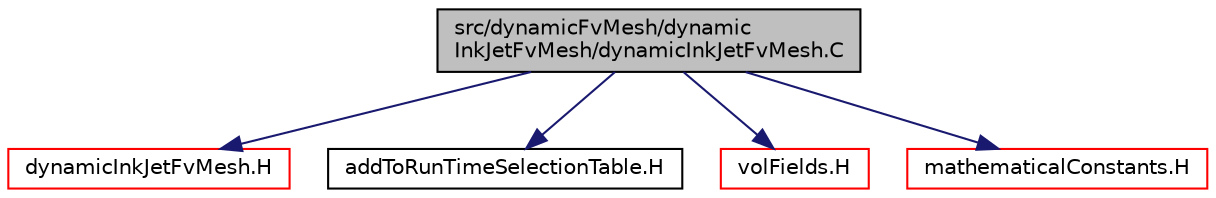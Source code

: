 digraph "src/dynamicFvMesh/dynamicInkJetFvMesh/dynamicInkJetFvMesh.C"
{
  bgcolor="transparent";
  edge [fontname="Helvetica",fontsize="10",labelfontname="Helvetica",labelfontsize="10"];
  node [fontname="Helvetica",fontsize="10",shape=record];
  Node1 [label="src/dynamicFvMesh/dynamic\lInkJetFvMesh/dynamicInkJetFvMesh.C",height=0.2,width=0.4,color="black", fillcolor="grey75", style="filled", fontcolor="black"];
  Node1 -> Node2 [color="midnightblue",fontsize="10",style="solid",fontname="Helvetica"];
  Node2 [label="dynamicInkJetFvMesh.H",height=0.2,width=0.4,color="red",URL="$a04724.html"];
  Node1 -> Node3 [color="midnightblue",fontsize="10",style="solid",fontname="Helvetica"];
  Node3 [label="addToRunTimeSelectionTable.H",height=0.2,width=0.4,color="black",URL="$a07839.html",tooltip="Macros for easy insertion into run-time selection tables. "];
  Node1 -> Node4 [color="midnightblue",fontsize="10",style="solid",fontname="Helvetica"];
  Node4 [label="volFields.H",height=0.2,width=0.4,color="red",URL="$a05609.html"];
  Node1 -> Node5 [color="midnightblue",fontsize="10",style="solid",fontname="Helvetica"];
  Node5 [label="mathematicalConstants.H",height=0.2,width=0.4,color="red",URL="$a08163.html"];
}
